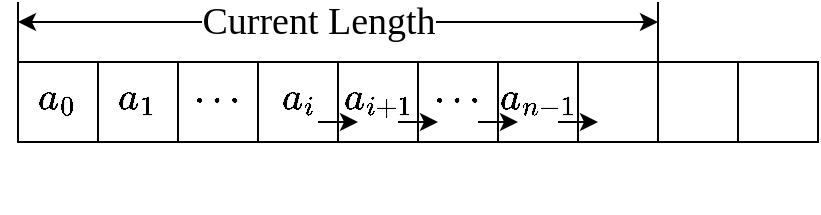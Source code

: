 <mxfile>
    <diagram id="TXBD-LZY1iGdPi2Dcbin" name="第 1 页">
        <mxGraphModel dx="582" dy="493" grid="1" gridSize="10" guides="1" tooltips="1" connect="1" arrows="1" fold="1" page="1" pageScale="1" pageWidth="827" pageHeight="1169" math="1" shadow="0">
            <root>
                <mxCell id="0"/>
                <mxCell id="1" parent="0"/>
                <mxCell id="25" value="" style="group" vertex="1" connectable="0" parent="1">
                    <mxGeometry x="240" y="240" width="400" height="70" as="geometry"/>
                </mxCell>
                <mxCell id="2" value="\(a_0\)" style="rounded=0;whiteSpace=wrap;html=1;fontSize=19;fontFamily=Times New Roman;verticalAlign=top;horizontal=1;" vertex="1" parent="25">
                    <mxGeometry y="30" width="40" height="40" as="geometry"/>
                </mxCell>
                <mxCell id="3" value="\(a_1\)" style="rounded=0;whiteSpace=wrap;html=1;fontSize=19;fontFamily=Times New Roman;verticalAlign=top;horizontal=1;" vertex="1" parent="25">
                    <mxGeometry x="40" y="30" width="40" height="40" as="geometry"/>
                </mxCell>
                <mxCell id="4" value="\(\cdots\)" style="rounded=0;whiteSpace=wrap;html=1;fontSize=19;fontFamily=Times New Roman;verticalAlign=top;horizontal=1;" vertex="1" parent="25">
                    <mxGeometry x="80" y="30" width="40" height="40" as="geometry"/>
                </mxCell>
                <mxCell id="5" value="\(a_i\)" style="rounded=0;whiteSpace=wrap;html=1;fontSize=19;fontFamily=Times New Roman;verticalAlign=top;horizontal=1;" vertex="1" parent="25">
                    <mxGeometry x="120" y="30" width="40" height="40" as="geometry"/>
                </mxCell>
                <mxCell id="6" value="\(a_{i+1}\)" style="rounded=0;whiteSpace=wrap;html=1;fontSize=19;fontFamily=Times New Roman;verticalAlign=top;horizontal=1;" vertex="1" parent="25">
                    <mxGeometry x="160" y="30" width="40" height="40" as="geometry"/>
                </mxCell>
                <mxCell id="7" value="\(\cdots\)" style="rounded=0;whiteSpace=wrap;html=1;fontSize=19;fontFamily=Times New Roman;verticalAlign=top;horizontal=1;" vertex="1" parent="25">
                    <mxGeometry x="200" y="30" width="40" height="40" as="geometry"/>
                </mxCell>
                <mxCell id="8" value="\(a_{n-1}\)" style="rounded=0;whiteSpace=wrap;html=1;fontSize=19;fontFamily=Times New Roman;verticalAlign=top;horizontal=1;" vertex="1" parent="25">
                    <mxGeometry x="240" y="30" width="40" height="40" as="geometry"/>
                </mxCell>
                <mxCell id="9" value="" style="rounded=0;whiteSpace=wrap;html=1;fontSize=20;fontFamily=Times New Roman;verticalAlign=top;horizontal=1;" vertex="1" parent="25">
                    <mxGeometry x="280" y="30" width="40" height="40" as="geometry"/>
                </mxCell>
                <mxCell id="10" value="" style="rounded=0;whiteSpace=wrap;html=1;fontSize=20;fontFamily=Times New Roman;verticalAlign=top;horizontal=1;" vertex="1" parent="25">
                    <mxGeometry x="320" y="30" width="40" height="40" as="geometry"/>
                </mxCell>
                <mxCell id="11" value="" style="rounded=0;whiteSpace=wrap;html=1;fontSize=20;fontFamily=Times New Roman;verticalAlign=top;horizontal=1;" vertex="1" parent="25">
                    <mxGeometry x="360" y="30" width="40" height="40" as="geometry"/>
                </mxCell>
                <mxCell id="13" value="" style="endArrow=classic;html=1;fontFamily=Times New Roman;fontSize=19;" edge="1" parent="25">
                    <mxGeometry width="50" height="50" relative="1" as="geometry">
                        <mxPoint x="150" y="60" as="sourcePoint"/>
                        <mxPoint x="170" y="60" as="targetPoint"/>
                    </mxGeometry>
                </mxCell>
                <mxCell id="14" value="" style="endArrow=classic;html=1;fontFamily=Times New Roman;fontSize=19;" edge="1" parent="25">
                    <mxGeometry width="50" height="50" relative="1" as="geometry">
                        <mxPoint x="190" y="60" as="sourcePoint"/>
                        <mxPoint x="210" y="60" as="targetPoint"/>
                    </mxGeometry>
                </mxCell>
                <mxCell id="16" value="" style="endArrow=classic;html=1;fontFamily=Times New Roman;fontSize=19;" edge="1" parent="25">
                    <mxGeometry width="50" height="50" relative="1" as="geometry">
                        <mxPoint x="230" y="60" as="sourcePoint"/>
                        <mxPoint x="250" y="60" as="targetPoint"/>
                    </mxGeometry>
                </mxCell>
                <mxCell id="17" value="" style="endArrow=classic;html=1;fontFamily=Times New Roman;fontSize=19;" edge="1" parent="25">
                    <mxGeometry width="50" height="50" relative="1" as="geometry">
                        <mxPoint x="270" y="60" as="sourcePoint"/>
                        <mxPoint x="290" y="60" as="targetPoint"/>
                    </mxGeometry>
                </mxCell>
                <mxCell id="21" value="" style="endArrow=none;html=1;fontFamily=Times New Roman;fontSize=19;entryX=0;entryY=0;entryDx=0;entryDy=0;" edge="1" parent="25" target="2">
                    <mxGeometry width="50" height="50" relative="1" as="geometry">
                        <mxPoint as="sourcePoint"/>
                        <mxPoint x="200" y="10" as="targetPoint"/>
                    </mxGeometry>
                </mxCell>
                <mxCell id="22" value="" style="endArrow=none;html=1;fontFamily=Times New Roman;fontSize=19;entryX=0;entryY=0;entryDx=0;entryDy=0;" edge="1" parent="25" target="10">
                    <mxGeometry width="50" height="50" relative="1" as="geometry">
                        <mxPoint x="320" as="sourcePoint"/>
                        <mxPoint x="320" y="20" as="targetPoint"/>
                    </mxGeometry>
                </mxCell>
                <mxCell id="23" value="" style="endArrow=classic;startArrow=classic;html=1;fontFamily=Times New Roman;fontSize=19;" edge="1" parent="25">
                    <mxGeometry width="50" height="50" relative="1" as="geometry">
                        <mxPoint y="10" as="sourcePoint"/>
                        <mxPoint x="320" y="10" as="targetPoint"/>
                    </mxGeometry>
                </mxCell>
                <mxCell id="24" value="Current Length" style="edgeLabel;html=1;align=center;verticalAlign=middle;resizable=0;points=[];fontSize=19;fontFamily=Times New Roman;spacingLeft=0;spacingRight=0;spacing=2;" vertex="1" connectable="0" parent="23">
                    <mxGeometry x="-0.065" y="-2" relative="1" as="geometry">
                        <mxPoint y="-2" as="offset"/>
                    </mxGeometry>
                </mxCell>
            </root>
        </mxGraphModel>
    </diagram>
</mxfile>
